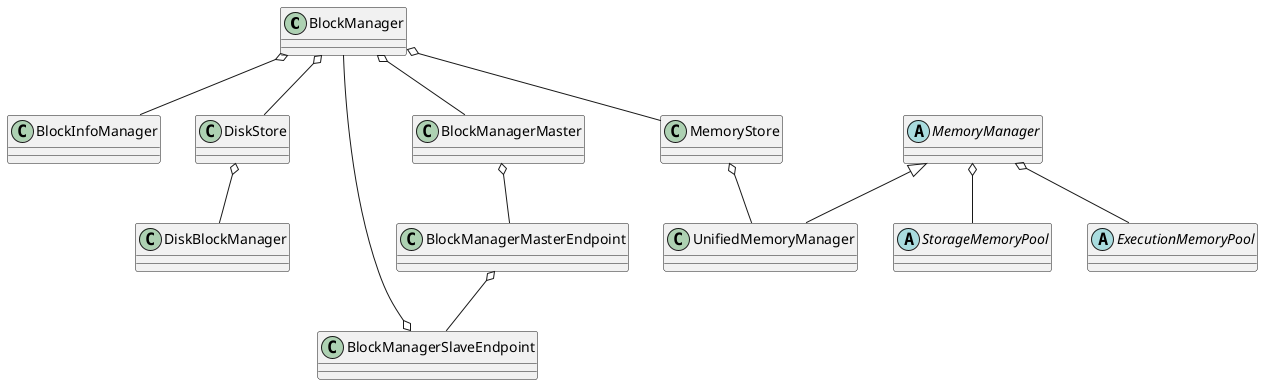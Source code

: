 @startuml

class BlockManager
class BlockManagerMaster
class BlockManagerMasterEndpoint
class BlockManagerSlaveEndpoint
class BlockInfoManager
class MemoryStore
class DiskStore
class DiskBlockManager
class UnifiedMemoryManager
abstract MemoryManager
abstract StorageMemoryPool
abstract ExecutionMemoryPool


BlockManager o-- BlockManagerMaster
BlockManager o-- BlockInfoManager
BlockManager o-- MemoryStore
MemoryStore o-- UnifiedMemoryManager
MemoryManager <|-- UnifiedMemoryManager
MemoryManager o-- StorageMemoryPool
MemoryManager o-- ExecutionMemoryPool
BlockManager o-- DiskStore
DiskStore o-- DiskBlockManager
BlockManagerMaster o-- BlockManagerMasterEndpoint
BlockManagerSlaveEndpoint o-- BlockManager
BlockManagerMasterEndpoint o-- BlockManagerSlaveEndpoint


@enduml